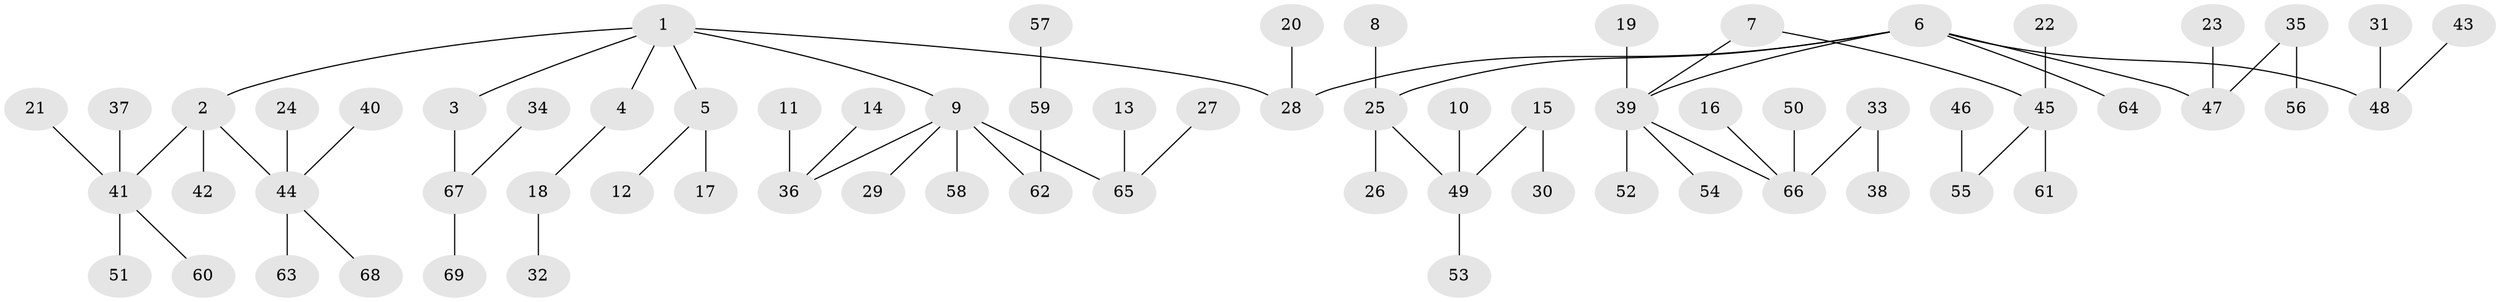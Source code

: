 // original degree distribution, {4: 0.07246376811594203, 6: 0.014492753623188406, 3: 0.09420289855072464, 5: 0.06521739130434782, 2: 0.2028985507246377, 7: 0.007246376811594203, 1: 0.5434782608695652}
// Generated by graph-tools (version 1.1) at 2025/50/03/09/25 03:50:23]
// undirected, 69 vertices, 68 edges
graph export_dot {
graph [start="1"]
  node [color=gray90,style=filled];
  1;
  2;
  3;
  4;
  5;
  6;
  7;
  8;
  9;
  10;
  11;
  12;
  13;
  14;
  15;
  16;
  17;
  18;
  19;
  20;
  21;
  22;
  23;
  24;
  25;
  26;
  27;
  28;
  29;
  30;
  31;
  32;
  33;
  34;
  35;
  36;
  37;
  38;
  39;
  40;
  41;
  42;
  43;
  44;
  45;
  46;
  47;
  48;
  49;
  50;
  51;
  52;
  53;
  54;
  55;
  56;
  57;
  58;
  59;
  60;
  61;
  62;
  63;
  64;
  65;
  66;
  67;
  68;
  69;
  1 -- 2 [weight=1.0];
  1 -- 3 [weight=1.0];
  1 -- 4 [weight=1.0];
  1 -- 5 [weight=1.0];
  1 -- 9 [weight=1.0];
  1 -- 28 [weight=1.0];
  2 -- 41 [weight=1.0];
  2 -- 42 [weight=1.0];
  2 -- 44 [weight=1.0];
  3 -- 67 [weight=1.0];
  4 -- 18 [weight=1.0];
  5 -- 12 [weight=1.0];
  5 -- 17 [weight=1.0];
  6 -- 25 [weight=1.0];
  6 -- 28 [weight=1.0];
  6 -- 39 [weight=1.0];
  6 -- 47 [weight=1.0];
  6 -- 48 [weight=1.0];
  6 -- 64 [weight=1.0];
  7 -- 39 [weight=1.0];
  7 -- 45 [weight=1.0];
  8 -- 25 [weight=1.0];
  9 -- 29 [weight=1.0];
  9 -- 36 [weight=1.0];
  9 -- 58 [weight=1.0];
  9 -- 62 [weight=1.0];
  9 -- 65 [weight=1.0];
  10 -- 49 [weight=1.0];
  11 -- 36 [weight=1.0];
  13 -- 65 [weight=1.0];
  14 -- 36 [weight=1.0];
  15 -- 30 [weight=1.0];
  15 -- 49 [weight=1.0];
  16 -- 66 [weight=1.0];
  18 -- 32 [weight=1.0];
  19 -- 39 [weight=1.0];
  20 -- 28 [weight=1.0];
  21 -- 41 [weight=1.0];
  22 -- 45 [weight=1.0];
  23 -- 47 [weight=1.0];
  24 -- 44 [weight=1.0];
  25 -- 26 [weight=1.0];
  25 -- 49 [weight=1.0];
  27 -- 65 [weight=1.0];
  31 -- 48 [weight=1.0];
  33 -- 38 [weight=1.0];
  33 -- 66 [weight=1.0];
  34 -- 67 [weight=1.0];
  35 -- 47 [weight=1.0];
  35 -- 56 [weight=1.0];
  37 -- 41 [weight=1.0];
  39 -- 52 [weight=1.0];
  39 -- 54 [weight=1.0];
  39 -- 66 [weight=1.0];
  40 -- 44 [weight=1.0];
  41 -- 51 [weight=1.0];
  41 -- 60 [weight=1.0];
  43 -- 48 [weight=1.0];
  44 -- 63 [weight=1.0];
  44 -- 68 [weight=1.0];
  45 -- 55 [weight=1.0];
  45 -- 61 [weight=1.0];
  46 -- 55 [weight=1.0];
  49 -- 53 [weight=1.0];
  50 -- 66 [weight=1.0];
  57 -- 59 [weight=1.0];
  59 -- 62 [weight=1.0];
  67 -- 69 [weight=1.0];
}
